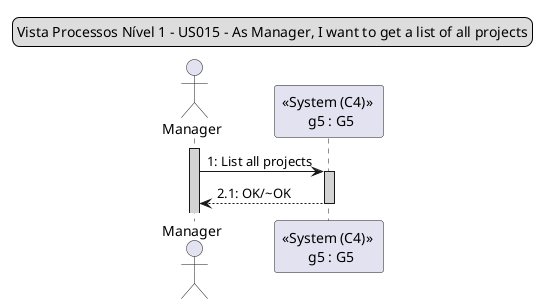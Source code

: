 @startuml

legend top
Vista Processos Nível 1 - US015 - As Manager, I want to get a list of all projects
end legend

skinparam sequence {
LifeLineBackgroundColor #lightgrey
}

actor Manager

activate Manager

Manager -> "<<System (C4)>> \n g5 : G5" : 1: List all projects

activate "<<System (C4)>> \n g5 : G5"

"<<System (C4)>> \n g5 : G5" --> Manager : 2.1: OK/~OK

deactivate "<<System (C4)>> \n g5 : G5"

@enduml